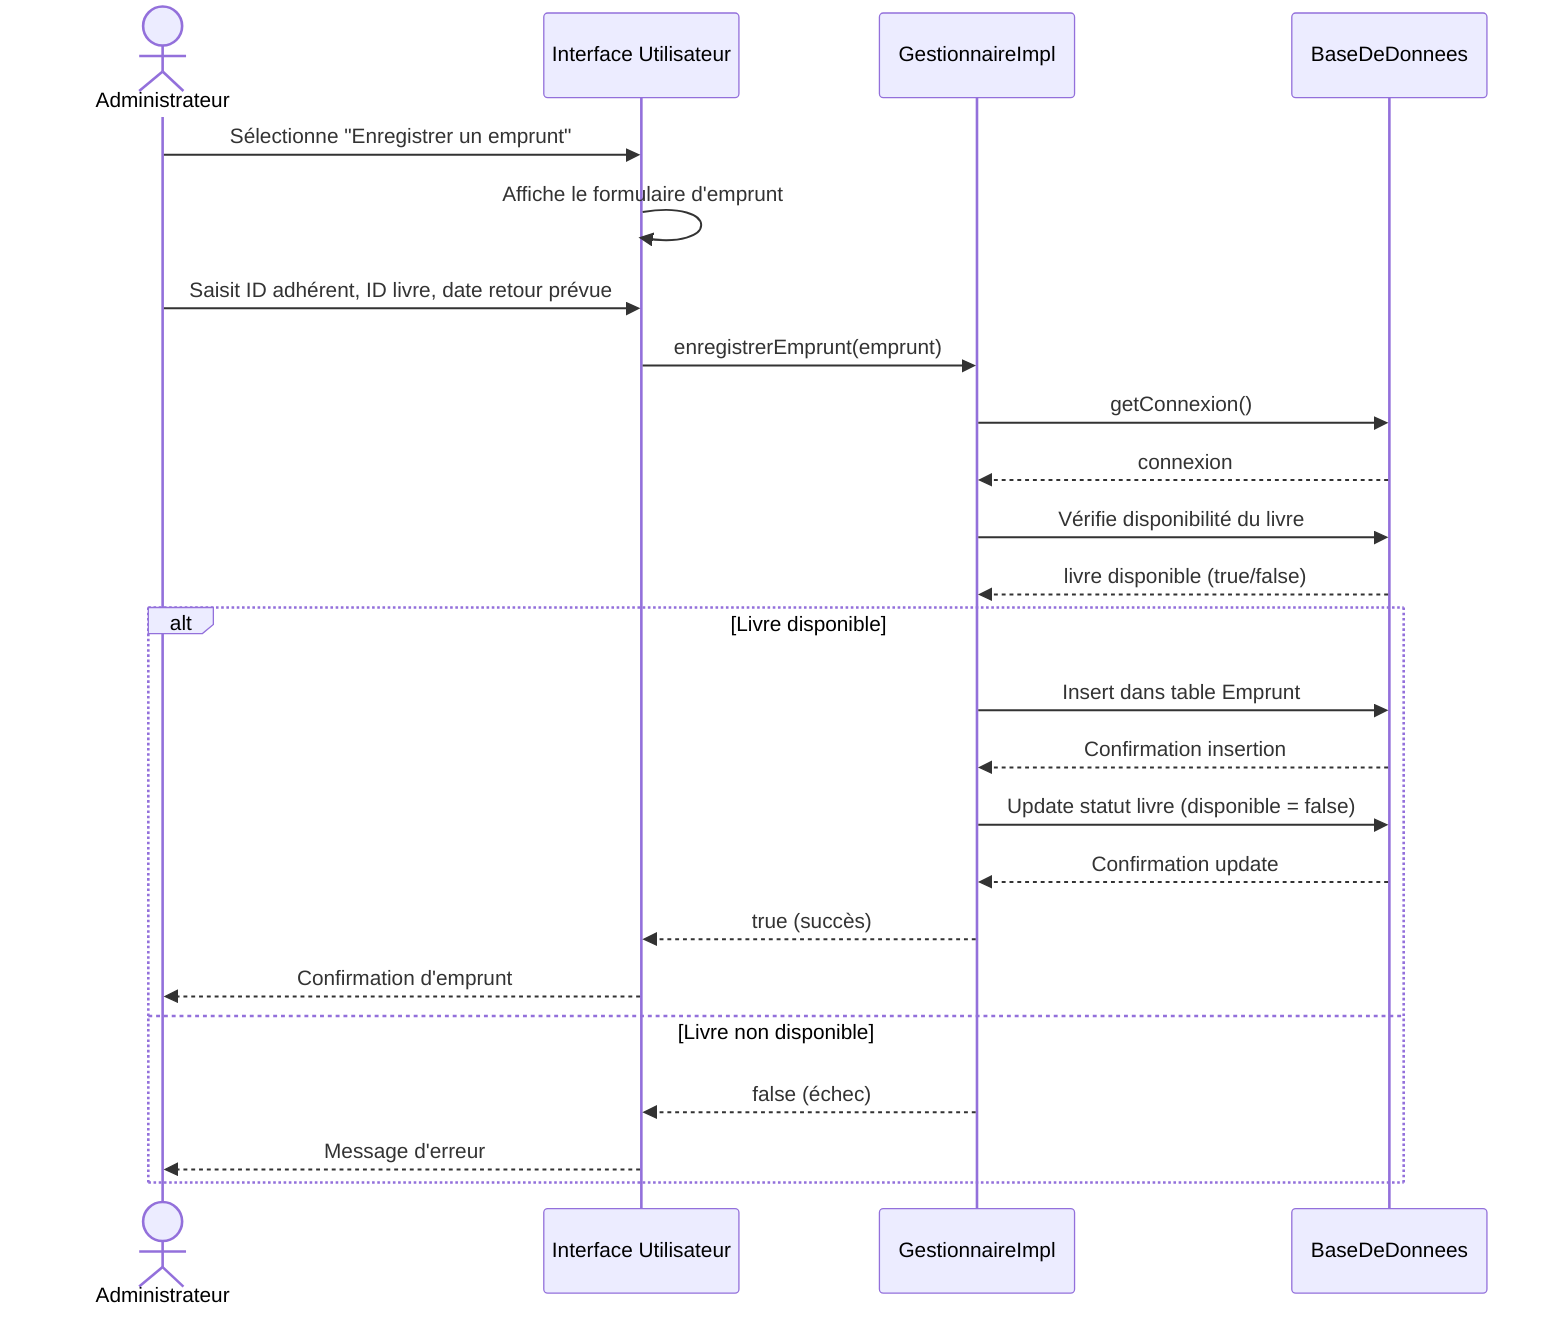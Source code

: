 sequenceDiagram
    actor Admin as Administrateur
    participant UI as Interface Utilisateur
    participant GE as GestionnaireImpl
    participant BD as BaseDeDonnees
    
    Admin->>UI: Sélectionne "Enregistrer un emprunt"
    UI->>UI: Affiche le formulaire d'emprunt
    Admin->>UI: Saisit ID adhérent, ID livre, date retour prévue
    UI->>GE: enregistrerEmprunt(emprunt)
    
    GE->>BD: getConnexion()
    BD-->>GE: connexion
    
    GE->>BD: Vérifie disponibilité du livre
    BD-->>GE: livre disponible (true/false)
    
    alt Livre disponible
        GE->>BD: Insert dans table Emprunt
        BD-->>GE: Confirmation insertion
        GE->>BD: Update statut livre (disponible = false)
        BD-->>GE: Confirmation update
        GE-->>UI: true (succès)
        UI-->>Admin: Confirmation d'emprunt
    else Livre non disponible
        GE-->>UI: false (échec)
        UI-->>Admin: Message d'erreur
    end